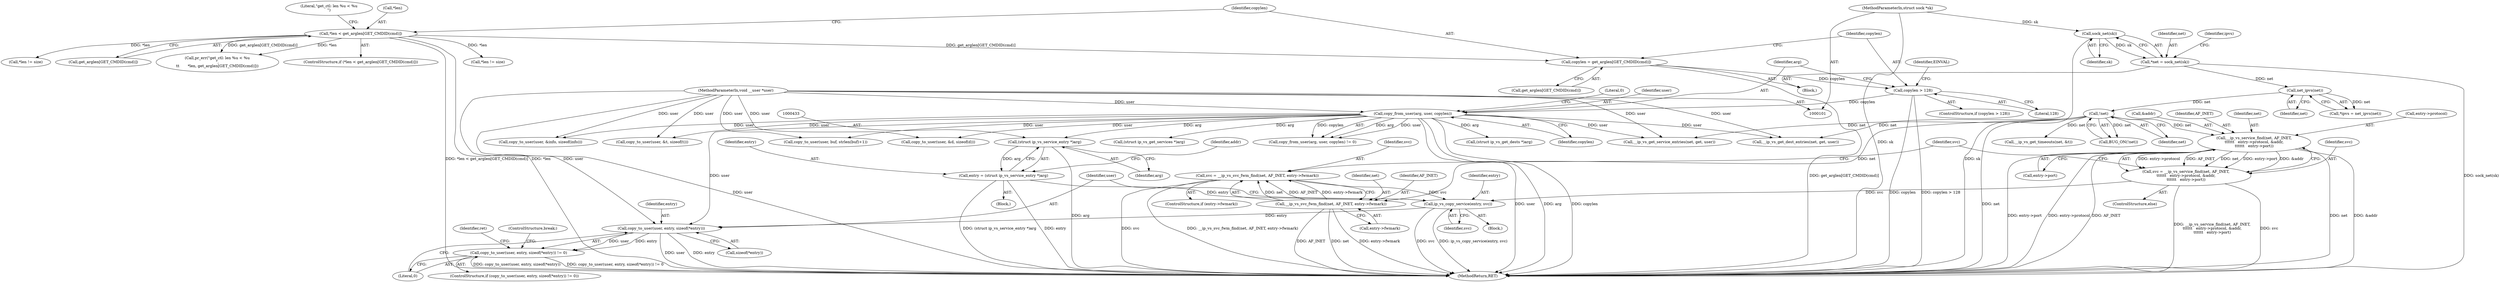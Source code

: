 digraph "0_linux_2d8a041b7bfe1097af21441cb77d6af95f4f4680@API" {
"1000476" [label="(Call,copy_to_user(user, entry, sizeof(*entry)))"];
"1000179" [label="(Call,copy_from_user(arg, user, copylen))"];
"1000104" [label="(MethodParameterIn,void __user *user)"];
"1000171" [label="(Call,copylen > 128)"];
"1000164" [label="(Call,copylen = get_arglen[GET_CMDID(cmd)])"];
"1000145" [label="(Call,*len < get_arglen[GET_CMDID(cmd)])"];
"1000471" [label="(Call,ip_vs_copy_service(entry, svc))"];
"1000430" [label="(Call,entry = (struct ip_vs_service_entry *)arg)"];
"1000432" [label="(Call,(struct ip_vs_service_entry *)arg)"];
"1000446" [label="(Call,svc = __ip_vs_svc_fwm_find(net, AF_INET, entry->fwmark))"];
"1000448" [label="(Call,__ip_vs_svc_fwm_find(net, AF_INET, entry->fwmark))"];
"1000124" [label="(Call,!net)"];
"1000121" [label="(Call,net_ipvs(net))"];
"1000114" [label="(Call,*net = sock_net(sk))"];
"1000116" [label="(Call,sock_net(sk))"];
"1000102" [label="(MethodParameterIn,struct sock *sk)"];
"1000455" [label="(Call,svc = __ip_vs_service_find(net, AF_INET,\n\t\t\t\t\t\t   entry->protocol, &addr,\n\t\t\t\t\t\t   entry->port))"];
"1000457" [label="(Call,__ip_vs_service_find(net, AF_INET,\n\t\t\t\t\t\t   entry->protocol, &addr,\n\t\t\t\t\t\t   entry->port))"];
"1000475" [label="(Call,copy_to_user(user, entry, sizeof(*entry)) != 0)"];
"1000121" [label="(Call,net_ipvs(net))"];
"1000479" [label="(Call,sizeof(*entry))"];
"1000477" [label="(Identifier,user)"];
"1000449" [label="(Identifier,net)"];
"1000104" [label="(MethodParameterIn,void __user *user)"];
"1000153" [label="(Call,pr_err(\"get_ctl: len %u < %u\n\",\n\t\t       *len, get_arglen[GET_CMDID(cmd)]))"];
"1000431" [label="(Identifier,entry)"];
"1000492" [label="(ControlStructure,break;)"];
"1000451" [label="(Call,entry->fwmark)"];
"1000476" [label="(Call,copy_to_user(user, entry, sizeof(*entry)))"];
"1000478" [label="(Identifier,entry)"];
"1000179" [label="(Call,copy_from_user(arg, user, copylen))"];
"1000124" [label="(Call,!net)"];
"1000148" [label="(Call,get_arglen[GET_CMDID(cmd)])"];
"1000434" [label="(Identifier,arg)"];
"1000172" [label="(Identifier,copylen)"];
"1000430" [label="(Call,entry = (struct ip_vs_service_entry *)arg)"];
"1000183" [label="(Literal,0)"];
"1000473" [label="(Identifier,svc)"];
"1000442" [label="(ControlStructure,if (entry->fwmark))"];
"1000552" [label="(Call,copy_to_user(user, &t, sizeof(t)))"];
"1000450" [label="(Identifier,AF_INET)"];
"1000114" [label="(Call,*net = sock_net(sk))"];
"1000178" [label="(Call,copy_from_user(arg, user, copylen) != 0)"];
"1000145" [label="(Call,*len < get_arglen[GET_CMDID(cmd)])"];
"1000106" [label="(Block,)"];
"1000146" [label="(Call,*len)"];
"1000180" [label="(Identifier,arg)"];
"1000164" [label="(Call,copylen = get_arglen[GET_CMDID(cmd)])"];
"1000115" [label="(Identifier,net)"];
"1000459" [label="(Identifier,AF_INET)"];
"1000171" [label="(Call,copylen > 128)"];
"1000325" [label="(Call,copy_to_user(user, buf, strlen(buf)+1))"];
"1000532" [label="(Call,__ip_vs_get_dest_entries(net, get, user))"];
"1000515" [label="(Call,*len != size)"];
"1000122" [label="(Identifier,net)"];
"1000176" [label="(Identifier,EINVAL)"];
"1000116" [label="(Call,sock_net(sk))"];
"1000437" [label="(Identifier,addr)"];
"1000575" [label="(MethodReturn,RET)"];
"1000469" [label="(Identifier,svc)"];
"1000286" [label="(Call,copy_to_user(user, &d, sizeof(d)))"];
"1000482" [label="(Literal,0)"];
"1000420" [label="(Call,__ip_vs_get_service_entries(net, get, user))"];
"1000455" [label="(Call,svc = __ip_vs_service_find(net, AF_INET,\n\t\t\t\t\t\t   entry->protocol, &addr,\n\t\t\t\t\t\t   entry->port))"];
"1000546" [label="(Call,__ip_vs_get_timeouts(net, &t))"];
"1000465" [label="(Call,entry->port)"];
"1000457" [label="(Call,__ip_vs_service_find(net, AF_INET,\n\t\t\t\t\t\t   entry->protocol, &addr,\n\t\t\t\t\t\t   entry->port))"];
"1000102" [label="(MethodParameterIn,struct sock *sk)"];
"1000454" [label="(ControlStructure,else)"];
"1000458" [label="(Identifier,net)"];
"1000472" [label="(Identifier,entry)"];
"1000181" [label="(Identifier,user)"];
"1000403" [label="(Call,*len != size)"];
"1000470" [label="(Block,)"];
"1000369" [label="(Call,copy_to_user(user, &info, sizeof(info)))"];
"1000448" [label="(Call,__ip_vs_svc_fwm_find(net, AF_INET, entry->fwmark))"];
"1000144" [label="(ControlStructure,if (*len < get_arglen[GET_CMDID(cmd)]))"];
"1000119" [label="(Call,*ipvs = net_ipvs(net))"];
"1000471" [label="(Call,ip_vs_copy_service(entry, svc))"];
"1000120" [label="(Identifier,ipvs)"];
"1000117" [label="(Identifier,sk)"];
"1000456" [label="(Identifier,svc)"];
"1000426" [label="(Block,)"];
"1000154" [label="(Literal,\"get_ctl: len %u < %u\n\")"];
"1000499" [label="(Call,(struct ip_vs_get_dests *)arg)"];
"1000460" [label="(Call,entry->protocol)"];
"1000182" [label="(Identifier,copylen)"];
"1000123" [label="(Call,BUG_ON(!net))"];
"1000166" [label="(Call,get_arglen[GET_CMDID(cmd)])"];
"1000432" [label="(Call,(struct ip_vs_service_entry *)arg)"];
"1000387" [label="(Call,(struct ip_vs_get_services *)arg)"];
"1000447" [label="(Identifier,svc)"];
"1000165" [label="(Identifier,copylen)"];
"1000484" [label="(Identifier,ret)"];
"1000446" [label="(Call,svc = __ip_vs_svc_fwm_find(net, AF_INET, entry->fwmark))"];
"1000125" [label="(Identifier,net)"];
"1000463" [label="(Call,&addr)"];
"1000170" [label="(ControlStructure,if (copylen > 128))"];
"1000173" [label="(Literal,128)"];
"1000474" [label="(ControlStructure,if (copy_to_user(user, entry, sizeof(*entry)) != 0))"];
"1000475" [label="(Call,copy_to_user(user, entry, sizeof(*entry)) != 0)"];
"1000476" -> "1000475"  [label="AST: "];
"1000476" -> "1000479"  [label="CFG: "];
"1000477" -> "1000476"  [label="AST: "];
"1000478" -> "1000476"  [label="AST: "];
"1000479" -> "1000476"  [label="AST: "];
"1000482" -> "1000476"  [label="CFG: "];
"1000476" -> "1000575"  [label="DDG: user"];
"1000476" -> "1000575"  [label="DDG: entry"];
"1000476" -> "1000475"  [label="DDG: user"];
"1000476" -> "1000475"  [label="DDG: entry"];
"1000179" -> "1000476"  [label="DDG: user"];
"1000104" -> "1000476"  [label="DDG: user"];
"1000471" -> "1000476"  [label="DDG: entry"];
"1000179" -> "1000178"  [label="AST: "];
"1000179" -> "1000182"  [label="CFG: "];
"1000180" -> "1000179"  [label="AST: "];
"1000181" -> "1000179"  [label="AST: "];
"1000182" -> "1000179"  [label="AST: "];
"1000183" -> "1000179"  [label="CFG: "];
"1000179" -> "1000575"  [label="DDG: copylen"];
"1000179" -> "1000575"  [label="DDG: user"];
"1000179" -> "1000575"  [label="DDG: arg"];
"1000179" -> "1000178"  [label="DDG: arg"];
"1000179" -> "1000178"  [label="DDG: user"];
"1000179" -> "1000178"  [label="DDG: copylen"];
"1000104" -> "1000179"  [label="DDG: user"];
"1000171" -> "1000179"  [label="DDG: copylen"];
"1000179" -> "1000286"  [label="DDG: user"];
"1000179" -> "1000325"  [label="DDG: user"];
"1000179" -> "1000369"  [label="DDG: user"];
"1000179" -> "1000387"  [label="DDG: arg"];
"1000179" -> "1000420"  [label="DDG: user"];
"1000179" -> "1000432"  [label="DDG: arg"];
"1000179" -> "1000499"  [label="DDG: arg"];
"1000179" -> "1000532"  [label="DDG: user"];
"1000179" -> "1000552"  [label="DDG: user"];
"1000104" -> "1000101"  [label="AST: "];
"1000104" -> "1000575"  [label="DDG: user"];
"1000104" -> "1000286"  [label="DDG: user"];
"1000104" -> "1000325"  [label="DDG: user"];
"1000104" -> "1000369"  [label="DDG: user"];
"1000104" -> "1000420"  [label="DDG: user"];
"1000104" -> "1000532"  [label="DDG: user"];
"1000104" -> "1000552"  [label="DDG: user"];
"1000171" -> "1000170"  [label="AST: "];
"1000171" -> "1000173"  [label="CFG: "];
"1000172" -> "1000171"  [label="AST: "];
"1000173" -> "1000171"  [label="AST: "];
"1000176" -> "1000171"  [label="CFG: "];
"1000180" -> "1000171"  [label="CFG: "];
"1000171" -> "1000575"  [label="DDG: copylen"];
"1000171" -> "1000575"  [label="DDG: copylen > 128"];
"1000164" -> "1000171"  [label="DDG: copylen"];
"1000164" -> "1000106"  [label="AST: "];
"1000164" -> "1000166"  [label="CFG: "];
"1000165" -> "1000164"  [label="AST: "];
"1000166" -> "1000164"  [label="AST: "];
"1000172" -> "1000164"  [label="CFG: "];
"1000164" -> "1000575"  [label="DDG: get_arglen[GET_CMDID(cmd)]"];
"1000145" -> "1000164"  [label="DDG: get_arglen[GET_CMDID(cmd)]"];
"1000145" -> "1000144"  [label="AST: "];
"1000145" -> "1000148"  [label="CFG: "];
"1000146" -> "1000145"  [label="AST: "];
"1000148" -> "1000145"  [label="AST: "];
"1000154" -> "1000145"  [label="CFG: "];
"1000165" -> "1000145"  [label="CFG: "];
"1000145" -> "1000575"  [label="DDG: *len < get_arglen[GET_CMDID(cmd)]"];
"1000145" -> "1000575"  [label="DDG: *len"];
"1000145" -> "1000153"  [label="DDG: *len"];
"1000145" -> "1000153"  [label="DDG: get_arglen[GET_CMDID(cmd)]"];
"1000145" -> "1000403"  [label="DDG: *len"];
"1000145" -> "1000515"  [label="DDG: *len"];
"1000471" -> "1000470"  [label="AST: "];
"1000471" -> "1000473"  [label="CFG: "];
"1000472" -> "1000471"  [label="AST: "];
"1000473" -> "1000471"  [label="AST: "];
"1000477" -> "1000471"  [label="CFG: "];
"1000471" -> "1000575"  [label="DDG: svc"];
"1000471" -> "1000575"  [label="DDG: ip_vs_copy_service(entry, svc)"];
"1000430" -> "1000471"  [label="DDG: entry"];
"1000446" -> "1000471"  [label="DDG: svc"];
"1000455" -> "1000471"  [label="DDG: svc"];
"1000430" -> "1000426"  [label="AST: "];
"1000430" -> "1000432"  [label="CFG: "];
"1000431" -> "1000430"  [label="AST: "];
"1000432" -> "1000430"  [label="AST: "];
"1000437" -> "1000430"  [label="CFG: "];
"1000430" -> "1000575"  [label="DDG: (struct ip_vs_service_entry *)arg"];
"1000430" -> "1000575"  [label="DDG: entry"];
"1000432" -> "1000430"  [label="DDG: arg"];
"1000432" -> "1000434"  [label="CFG: "];
"1000433" -> "1000432"  [label="AST: "];
"1000434" -> "1000432"  [label="AST: "];
"1000432" -> "1000575"  [label="DDG: arg"];
"1000446" -> "1000442"  [label="AST: "];
"1000446" -> "1000448"  [label="CFG: "];
"1000447" -> "1000446"  [label="AST: "];
"1000448" -> "1000446"  [label="AST: "];
"1000469" -> "1000446"  [label="CFG: "];
"1000446" -> "1000575"  [label="DDG: svc"];
"1000446" -> "1000575"  [label="DDG: __ip_vs_svc_fwm_find(net, AF_INET, entry->fwmark)"];
"1000448" -> "1000446"  [label="DDG: net"];
"1000448" -> "1000446"  [label="DDG: AF_INET"];
"1000448" -> "1000446"  [label="DDG: entry->fwmark"];
"1000448" -> "1000451"  [label="CFG: "];
"1000449" -> "1000448"  [label="AST: "];
"1000450" -> "1000448"  [label="AST: "];
"1000451" -> "1000448"  [label="AST: "];
"1000448" -> "1000575"  [label="DDG: AF_INET"];
"1000448" -> "1000575"  [label="DDG: net"];
"1000448" -> "1000575"  [label="DDG: entry->fwmark"];
"1000124" -> "1000448"  [label="DDG: net"];
"1000124" -> "1000123"  [label="AST: "];
"1000124" -> "1000125"  [label="CFG: "];
"1000125" -> "1000124"  [label="AST: "];
"1000123" -> "1000124"  [label="CFG: "];
"1000124" -> "1000575"  [label="DDG: net"];
"1000124" -> "1000123"  [label="DDG: net"];
"1000121" -> "1000124"  [label="DDG: net"];
"1000124" -> "1000420"  [label="DDG: net"];
"1000124" -> "1000457"  [label="DDG: net"];
"1000124" -> "1000532"  [label="DDG: net"];
"1000124" -> "1000546"  [label="DDG: net"];
"1000121" -> "1000119"  [label="AST: "];
"1000121" -> "1000122"  [label="CFG: "];
"1000122" -> "1000121"  [label="AST: "];
"1000119" -> "1000121"  [label="CFG: "];
"1000121" -> "1000119"  [label="DDG: net"];
"1000114" -> "1000121"  [label="DDG: net"];
"1000114" -> "1000106"  [label="AST: "];
"1000114" -> "1000116"  [label="CFG: "];
"1000115" -> "1000114"  [label="AST: "];
"1000116" -> "1000114"  [label="AST: "];
"1000120" -> "1000114"  [label="CFG: "];
"1000114" -> "1000575"  [label="DDG: sock_net(sk)"];
"1000116" -> "1000114"  [label="DDG: sk"];
"1000116" -> "1000117"  [label="CFG: "];
"1000117" -> "1000116"  [label="AST: "];
"1000116" -> "1000575"  [label="DDG: sk"];
"1000102" -> "1000116"  [label="DDG: sk"];
"1000102" -> "1000101"  [label="AST: "];
"1000102" -> "1000575"  [label="DDG: sk"];
"1000455" -> "1000454"  [label="AST: "];
"1000455" -> "1000457"  [label="CFG: "];
"1000456" -> "1000455"  [label="AST: "];
"1000457" -> "1000455"  [label="AST: "];
"1000469" -> "1000455"  [label="CFG: "];
"1000455" -> "1000575"  [label="DDG: __ip_vs_service_find(net, AF_INET,\n\t\t\t\t\t\t   entry->protocol, &addr,\n\t\t\t\t\t\t   entry->port)"];
"1000455" -> "1000575"  [label="DDG: svc"];
"1000457" -> "1000455"  [label="DDG: entry->protocol"];
"1000457" -> "1000455"  [label="DDG: AF_INET"];
"1000457" -> "1000455"  [label="DDG: net"];
"1000457" -> "1000455"  [label="DDG: entry->port"];
"1000457" -> "1000455"  [label="DDG: &addr"];
"1000457" -> "1000465"  [label="CFG: "];
"1000458" -> "1000457"  [label="AST: "];
"1000459" -> "1000457"  [label="AST: "];
"1000460" -> "1000457"  [label="AST: "];
"1000463" -> "1000457"  [label="AST: "];
"1000465" -> "1000457"  [label="AST: "];
"1000457" -> "1000575"  [label="DDG: entry->protocol"];
"1000457" -> "1000575"  [label="DDG: AF_INET"];
"1000457" -> "1000575"  [label="DDG: entry->port"];
"1000457" -> "1000575"  [label="DDG: &addr"];
"1000457" -> "1000575"  [label="DDG: net"];
"1000475" -> "1000474"  [label="AST: "];
"1000475" -> "1000482"  [label="CFG: "];
"1000482" -> "1000475"  [label="AST: "];
"1000484" -> "1000475"  [label="CFG: "];
"1000492" -> "1000475"  [label="CFG: "];
"1000475" -> "1000575"  [label="DDG: copy_to_user(user, entry, sizeof(*entry))"];
"1000475" -> "1000575"  [label="DDG: copy_to_user(user, entry, sizeof(*entry)) != 0"];
}
